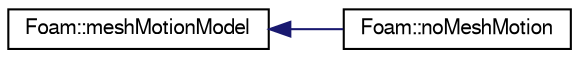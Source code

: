 digraph "Graphical Class Hierarchy"
{
  edge [fontname="FreeSans",fontsize="10",labelfontname="FreeSans",labelfontsize="10"];
  node [fontname="FreeSans",fontsize="10",shape=record];
  rankdir="LR";
  Node1 [label="Foam::meshMotionModel",height=0.2,width=0.4,color="black", fillcolor="white", style="filled",URL="$classFoam_1_1meshMotionModel.html"];
  Node1 -> Node2 [dir="back",color="midnightblue",fontsize="10",style="solid",fontname="FreeSans"];
  Node2 [label="Foam::noMeshMotion",height=0.2,width=0.4,color="black", fillcolor="white", style="filled",URL="$classFoam_1_1noMeshMotion.html"];
}
